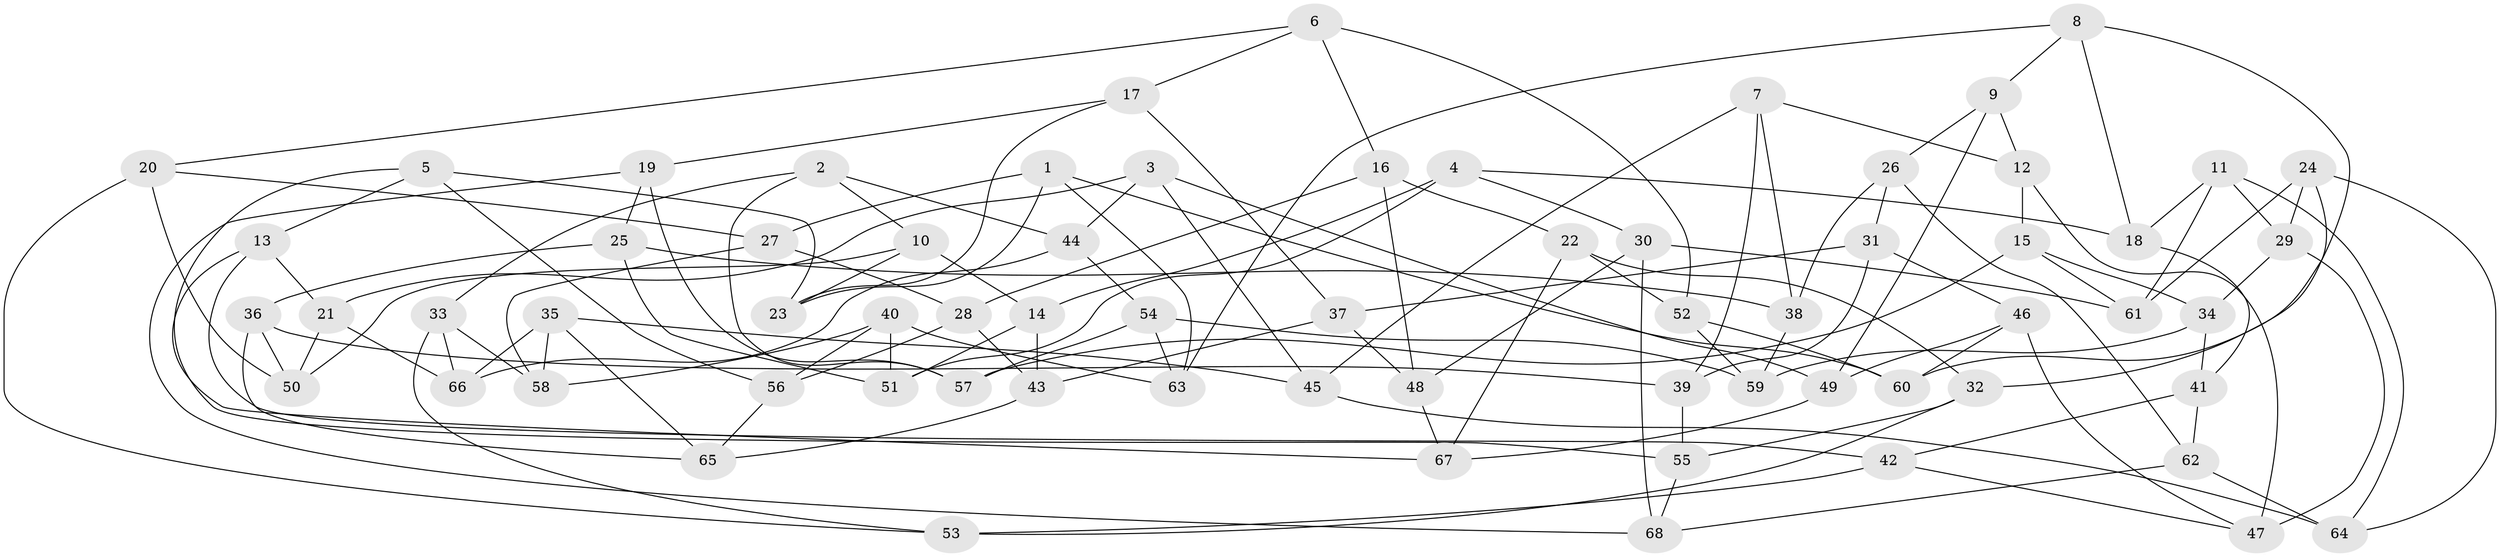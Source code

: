 // Generated by graph-tools (version 1.1) at 2025/27/03/09/25 03:27:01]
// undirected, 68 vertices, 136 edges
graph export_dot {
graph [start="1"]
  node [color=gray90,style=filled];
  1;
  2;
  3;
  4;
  5;
  6;
  7;
  8;
  9;
  10;
  11;
  12;
  13;
  14;
  15;
  16;
  17;
  18;
  19;
  20;
  21;
  22;
  23;
  24;
  25;
  26;
  27;
  28;
  29;
  30;
  31;
  32;
  33;
  34;
  35;
  36;
  37;
  38;
  39;
  40;
  41;
  42;
  43;
  44;
  45;
  46;
  47;
  48;
  49;
  50;
  51;
  52;
  53;
  54;
  55;
  56;
  57;
  58;
  59;
  60;
  61;
  62;
  63;
  64;
  65;
  66;
  67;
  68;
  1 -- 27;
  1 -- 23;
  1 -- 63;
  1 -- 60;
  2 -- 10;
  2 -- 44;
  2 -- 57;
  2 -- 33;
  3 -- 44;
  3 -- 45;
  3 -- 49;
  3 -- 21;
  4 -- 18;
  4 -- 51;
  4 -- 30;
  4 -- 14;
  5 -- 55;
  5 -- 23;
  5 -- 13;
  5 -- 56;
  6 -- 16;
  6 -- 17;
  6 -- 20;
  6 -- 52;
  7 -- 39;
  7 -- 45;
  7 -- 12;
  7 -- 38;
  8 -- 63;
  8 -- 18;
  8 -- 9;
  8 -- 60;
  9 -- 12;
  9 -- 49;
  9 -- 26;
  10 -- 50;
  10 -- 14;
  10 -- 23;
  11 -- 64;
  11 -- 61;
  11 -- 29;
  11 -- 18;
  12 -- 47;
  12 -- 15;
  13 -- 21;
  13 -- 67;
  13 -- 42;
  14 -- 51;
  14 -- 43;
  15 -- 61;
  15 -- 57;
  15 -- 34;
  16 -- 28;
  16 -- 22;
  16 -- 48;
  17 -- 19;
  17 -- 23;
  17 -- 37;
  18 -- 41;
  19 -- 25;
  19 -- 68;
  19 -- 57;
  20 -- 50;
  20 -- 27;
  20 -- 53;
  21 -- 66;
  21 -- 50;
  22 -- 32;
  22 -- 52;
  22 -- 67;
  24 -- 64;
  24 -- 61;
  24 -- 29;
  24 -- 32;
  25 -- 36;
  25 -- 51;
  25 -- 38;
  26 -- 31;
  26 -- 38;
  26 -- 62;
  27 -- 58;
  27 -- 28;
  28 -- 56;
  28 -- 43;
  29 -- 47;
  29 -- 34;
  30 -- 68;
  30 -- 48;
  30 -- 61;
  31 -- 37;
  31 -- 39;
  31 -- 46;
  32 -- 55;
  32 -- 53;
  33 -- 58;
  33 -- 66;
  33 -- 53;
  34 -- 59;
  34 -- 41;
  35 -- 45;
  35 -- 65;
  35 -- 66;
  35 -- 58;
  36 -- 65;
  36 -- 50;
  36 -- 39;
  37 -- 48;
  37 -- 43;
  38 -- 59;
  39 -- 55;
  40 -- 58;
  40 -- 56;
  40 -- 63;
  40 -- 51;
  41 -- 42;
  41 -- 62;
  42 -- 47;
  42 -- 53;
  43 -- 65;
  44 -- 54;
  44 -- 66;
  45 -- 64;
  46 -- 49;
  46 -- 47;
  46 -- 60;
  48 -- 67;
  49 -- 67;
  52 -- 59;
  52 -- 60;
  54 -- 57;
  54 -- 59;
  54 -- 63;
  55 -- 68;
  56 -- 65;
  62 -- 68;
  62 -- 64;
}
